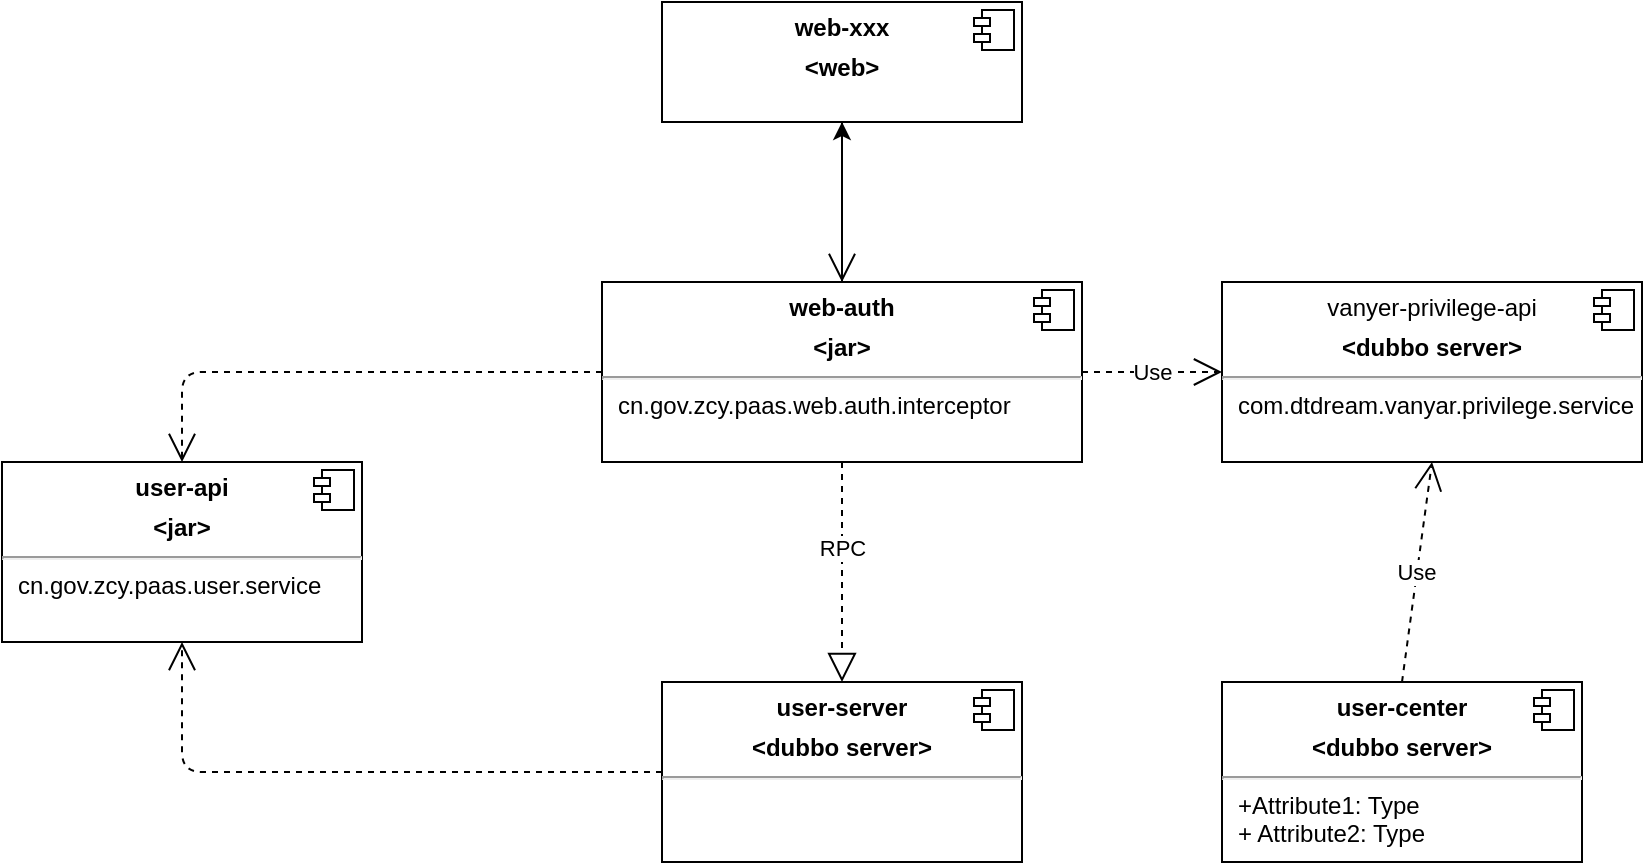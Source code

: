 <mxfile version="13.0.8" type="github">
  <diagram name="Page-1" id="c4acf3e9-155e-7222-9cf6-157b1a14988f">
    <mxGraphModel dx="827" dy="619" grid="1" gridSize="10" guides="1" tooltips="1" connect="1" arrows="1" fold="1" page="1" pageScale="1" pageWidth="850" pageHeight="1100" background="#ffffff" math="0" shadow="0">
      <root>
        <mxCell id="0" />
        <mxCell id="1" parent="0" />
        <mxCell id="erz6HIIWgXCcuRJFQjw9-1" value="&lt;p style=&quot;margin: 0px ; margin-top: 6px ; text-align: center&quot;&gt;&lt;b&gt;user-server&lt;/b&gt;&lt;/p&gt;&lt;p style=&quot;margin: 0px ; margin-top: 6px ; text-align: center&quot;&gt;&lt;b&gt;&amp;lt;dubbo server&amp;gt;&lt;/b&gt;&lt;/p&gt;&lt;hr&gt;&lt;p style=&quot;margin: 0px ; margin-left: 8px&quot;&gt;&lt;br&gt;&lt;/p&gt;" style="align=left;overflow=fill;html=1;dropTarget=0;" vertex="1" parent="1">
          <mxGeometry x="340" y="420" width="180" height="90" as="geometry" />
        </mxCell>
        <mxCell id="erz6HIIWgXCcuRJFQjw9-2" value="" style="shape=component;jettyWidth=8;jettyHeight=4;" vertex="1" parent="erz6HIIWgXCcuRJFQjw9-1">
          <mxGeometry x="1" width="20" height="20" relative="1" as="geometry">
            <mxPoint x="-24" y="4" as="offset" />
          </mxGeometry>
        </mxCell>
        <mxCell id="erz6HIIWgXCcuRJFQjw9-3" value="" style="edgeStyle=orthogonalEdgeStyle;rounded=0;orthogonalLoop=1;jettySize=auto;html=1;" edge="1" parent="1" source="erz6HIIWgXCcuRJFQjw9-4">
          <mxGeometry relative="1" as="geometry">
            <mxPoint x="430" y="140" as="targetPoint" />
          </mxGeometry>
        </mxCell>
        <mxCell id="erz6HIIWgXCcuRJFQjw9-4" value="&lt;p style=&quot;margin: 0px ; margin-top: 6px ; text-align: center&quot;&gt;&lt;b&gt;web-auth&lt;/b&gt;&lt;/p&gt;&lt;p style=&quot;margin: 0px ; margin-top: 6px ; text-align: center&quot;&gt;&lt;b&gt;&amp;lt;jar&amp;gt;&lt;/b&gt;&lt;/p&gt;&lt;hr&gt;&lt;p style=&quot;margin: 0px ; margin-left: 8px&quot;&gt;cn.gov.zcy.paas.web.auth.interceptor&lt;br&gt;&lt;/p&gt;&lt;p style=&quot;margin: 0px ; margin-left: 8px&quot;&gt;&lt;br&gt;&lt;/p&gt;" style="align=left;overflow=fill;html=1;dropTarget=0;" vertex="1" parent="1">
          <mxGeometry x="310" y="220" width="240" height="90" as="geometry" />
        </mxCell>
        <mxCell id="erz6HIIWgXCcuRJFQjw9-5" value="" style="shape=component;jettyWidth=8;jettyHeight=4;" vertex="1" parent="erz6HIIWgXCcuRJFQjw9-4">
          <mxGeometry x="1" width="20" height="20" relative="1" as="geometry">
            <mxPoint x="-24" y="4" as="offset" />
          </mxGeometry>
        </mxCell>
        <mxCell id="erz6HIIWgXCcuRJFQjw9-6" value="&lt;p style=&quot;margin: 0px ; margin-top: 6px ; text-align: center&quot;&gt;&lt;b&gt;user-api&lt;/b&gt;&lt;/p&gt;&lt;p style=&quot;margin: 0px ; margin-top: 6px ; text-align: center&quot;&gt;&lt;b&gt;&amp;lt;jar&amp;gt;&lt;/b&gt;&lt;/p&gt;&lt;hr&gt;&lt;p style=&quot;margin: 0px ; margin-left: 8px&quot;&gt;cn.gov.zcy.paas.user.service&lt;br&gt;&lt;/p&gt;" style="align=left;overflow=fill;html=1;dropTarget=0;" vertex="1" parent="1">
          <mxGeometry x="10" y="310" width="180" height="90" as="geometry" />
        </mxCell>
        <mxCell id="erz6HIIWgXCcuRJFQjw9-7" value="" style="shape=component;jettyWidth=8;jettyHeight=4;" vertex="1" parent="erz6HIIWgXCcuRJFQjw9-6">
          <mxGeometry x="1" width="20" height="20" relative="1" as="geometry">
            <mxPoint x="-24" y="4" as="offset" />
          </mxGeometry>
        </mxCell>
        <mxCell id="erz6HIIWgXCcuRJFQjw9-8" value="&lt;p style=&quot;margin: 0px ; margin-top: 6px ; text-align: center&quot;&gt;&lt;b&gt;web-xxx&lt;/b&gt;&lt;/p&gt;&lt;p style=&quot;margin: 0px ; margin-top: 6px ; text-align: center&quot;&gt;&lt;b&gt;&amp;lt;web&amp;gt;&lt;/b&gt;&lt;/p&gt;" style="align=left;overflow=fill;html=1;dropTarget=0;" vertex="1" parent="1">
          <mxGeometry x="340" y="80" width="180" height="60" as="geometry" />
        </mxCell>
        <mxCell id="erz6HIIWgXCcuRJFQjw9-9" value="" style="shape=component;jettyWidth=8;jettyHeight=4;" vertex="1" parent="erz6HIIWgXCcuRJFQjw9-8">
          <mxGeometry x="1" width="20" height="20" relative="1" as="geometry">
            <mxPoint x="-24" y="4" as="offset" />
          </mxGeometry>
        </mxCell>
        <mxCell id="erz6HIIWgXCcuRJFQjw9-10" value="&lt;p style=&quot;margin: 0px ; margin-top: 6px ; text-align: center&quot;&gt;&lt;b&gt;user-center&lt;/b&gt;&lt;/p&gt;&lt;p style=&quot;margin: 0px ; margin-top: 6px ; text-align: center&quot;&gt;&lt;b&gt;&amp;lt;dubbo server&amp;gt;&lt;/b&gt;&lt;/p&gt;&lt;hr&gt;&lt;p style=&quot;margin: 0px ; margin-left: 8px&quot;&gt;+Attribute1: Type&lt;br&gt;+ Attribute2: Type&lt;/p&gt;" style="align=left;overflow=fill;html=1;dropTarget=0;" vertex="1" parent="1">
          <mxGeometry x="620" y="420" width="180" height="90" as="geometry" />
        </mxCell>
        <mxCell id="erz6HIIWgXCcuRJFQjw9-11" value="" style="shape=component;jettyWidth=8;jettyHeight=4;" vertex="1" parent="erz6HIIWgXCcuRJFQjw9-10">
          <mxGeometry x="1" width="20" height="20" relative="1" as="geometry">
            <mxPoint x="-24" y="4" as="offset" />
          </mxGeometry>
        </mxCell>
        <mxCell id="erz6HIIWgXCcuRJFQjw9-12" value="&lt;p style=&quot;margin: 0px ; margin-top: 6px ; text-align: center&quot;&gt;vanyer-privilege-api&lt;/p&gt;&lt;p style=&quot;margin: 0px ; margin-top: 6px ; text-align: center&quot;&gt;&lt;b&gt;&amp;lt;dubbo server&amp;gt;&lt;/b&gt;&lt;/p&gt;&lt;hr&gt;&lt;p style=&quot;margin: 0px ; margin-left: 8px&quot;&gt;com.dtdream.vanyar.privilege.service&lt;br&gt;&lt;/p&gt;" style="align=left;overflow=fill;html=1;dropTarget=0;" vertex="1" parent="1">
          <mxGeometry x="620" y="220" width="210" height="90" as="geometry" />
        </mxCell>
        <mxCell id="erz6HIIWgXCcuRJFQjw9-13" value="" style="shape=component;jettyWidth=8;jettyHeight=4;" vertex="1" parent="erz6HIIWgXCcuRJFQjw9-12">
          <mxGeometry x="1" width="20" height="20" relative="1" as="geometry">
            <mxPoint x="-24" y="4" as="offset" />
          </mxGeometry>
        </mxCell>
        <mxCell id="erz6HIIWgXCcuRJFQjw9-14" value="" style="endArrow=open;endSize=12;dashed=1;html=1;entryX=0.5;entryY=1;entryDx=0;entryDy=0;exitX=0;exitY=0.5;exitDx=0;exitDy=0;edgeStyle=orthogonalEdgeStyle;" edge="1" parent="1" source="erz6HIIWgXCcuRJFQjw9-1" target="erz6HIIWgXCcuRJFQjw9-6">
          <mxGeometry width="160" relative="1" as="geometry">
            <mxPoint x="80" y="550" as="sourcePoint" />
            <mxPoint x="240" y="550" as="targetPoint" />
          </mxGeometry>
        </mxCell>
        <mxCell id="erz6HIIWgXCcuRJFQjw9-15" value="" style="endArrow=open;endSize=12;dashed=1;html=1;exitX=0;exitY=0.5;exitDx=0;exitDy=0;entryX=0.5;entryY=0;entryDx=0;entryDy=0;edgeStyle=orthogonalEdgeStyle;" edge="1" parent="1" source="erz6HIIWgXCcuRJFQjw9-4" target="erz6HIIWgXCcuRJFQjw9-6">
          <mxGeometry width="160" relative="1" as="geometry">
            <mxPoint x="80" y="230" as="sourcePoint" />
            <mxPoint x="90" y="250" as="targetPoint" />
          </mxGeometry>
        </mxCell>
        <mxCell id="erz6HIIWgXCcuRJFQjw9-16" value="" style="endArrow=open;endSize=12;dashed=1;html=1;exitX=0.5;exitY=1;exitDx=0;exitDy=0;entryX=0.5;entryY=0;entryDx=0;entryDy=0;" edge="1" parent="1" source="erz6HIIWgXCcuRJFQjw9-8" target="erz6HIIWgXCcuRJFQjw9-4">
          <mxGeometry width="160" relative="1" as="geometry">
            <mxPoint x="150" y="220" as="sourcePoint" />
            <mxPoint x="310" y="220" as="targetPoint" />
          </mxGeometry>
        </mxCell>
        <mxCell id="erz6HIIWgXCcuRJFQjw9-17" value="" style="endArrow=block;dashed=1;endFill=0;endSize=12;html=1;entryX=0.5;entryY=0;entryDx=0;entryDy=0;exitX=0.5;exitY=1;exitDx=0;exitDy=0;" edge="1" parent="1" source="erz6HIIWgXCcuRJFQjw9-4" target="erz6HIIWgXCcuRJFQjw9-1">
          <mxGeometry width="160" relative="1" as="geometry">
            <mxPoint x="340" y="330" as="sourcePoint" />
            <mxPoint x="500" y="330" as="targetPoint" />
          </mxGeometry>
        </mxCell>
        <mxCell id="erz6HIIWgXCcuRJFQjw9-18" value="RPC" style="edgeLabel;html=1;align=center;verticalAlign=middle;resizable=0;points=[];" vertex="1" connectable="0" parent="erz6HIIWgXCcuRJFQjw9-17">
          <mxGeometry x="-0.218" relative="1" as="geometry">
            <mxPoint as="offset" />
          </mxGeometry>
        </mxCell>
        <mxCell id="erz6HIIWgXCcuRJFQjw9-19" value="Use" style="endArrow=open;endSize=12;dashed=1;html=1;exitX=0.5;exitY=0;exitDx=0;exitDy=0;entryX=0.5;entryY=1;entryDx=0;entryDy=0;" edge="1" parent="1" source="erz6HIIWgXCcuRJFQjw9-10" target="erz6HIIWgXCcuRJFQjw9-12">
          <mxGeometry width="160" relative="1" as="geometry">
            <mxPoint x="340" y="330" as="sourcePoint" />
            <mxPoint x="500" y="330" as="targetPoint" />
          </mxGeometry>
        </mxCell>
        <mxCell id="erz6HIIWgXCcuRJFQjw9-20" value="Use" style="endArrow=open;endSize=12;dashed=1;html=1;exitX=1;exitY=0.5;exitDx=0;exitDy=0;entryX=0;entryY=0.5;entryDx=0;entryDy=0;" edge="1" parent="1" source="erz6HIIWgXCcuRJFQjw9-4" target="erz6HIIWgXCcuRJFQjw9-12">
          <mxGeometry width="160" relative="1" as="geometry">
            <mxPoint x="340" y="330" as="sourcePoint" />
            <mxPoint x="500" y="330" as="targetPoint" />
          </mxGeometry>
        </mxCell>
      </root>
    </mxGraphModel>
  </diagram>
</mxfile>
